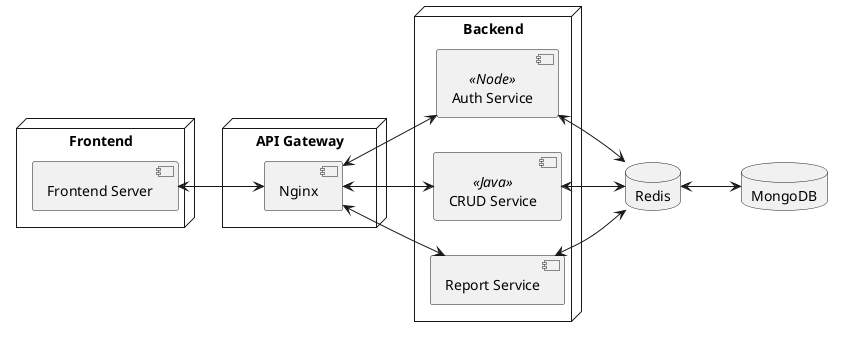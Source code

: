 @startuml Components Diagram

left to right direction
skinparam monochrome true

database MongoDB

node Backend {
  [Auth Service] as auth <<Node>>
  [CRUD Service] as crud <<Java>>
  [Report Service] as report
}

node Frontend {
  [Frontend Server] as front
}

node "API Gateway" as gateway {
  [Nginx]
}

database Redis

front <--> Nginx
Nginx <--> crud
Nginx <--> report
Nginx <--> auth

crud <--> Redis
auth <--> Redis
report <--> Redis

Redis <--> MongoDB

@enduml